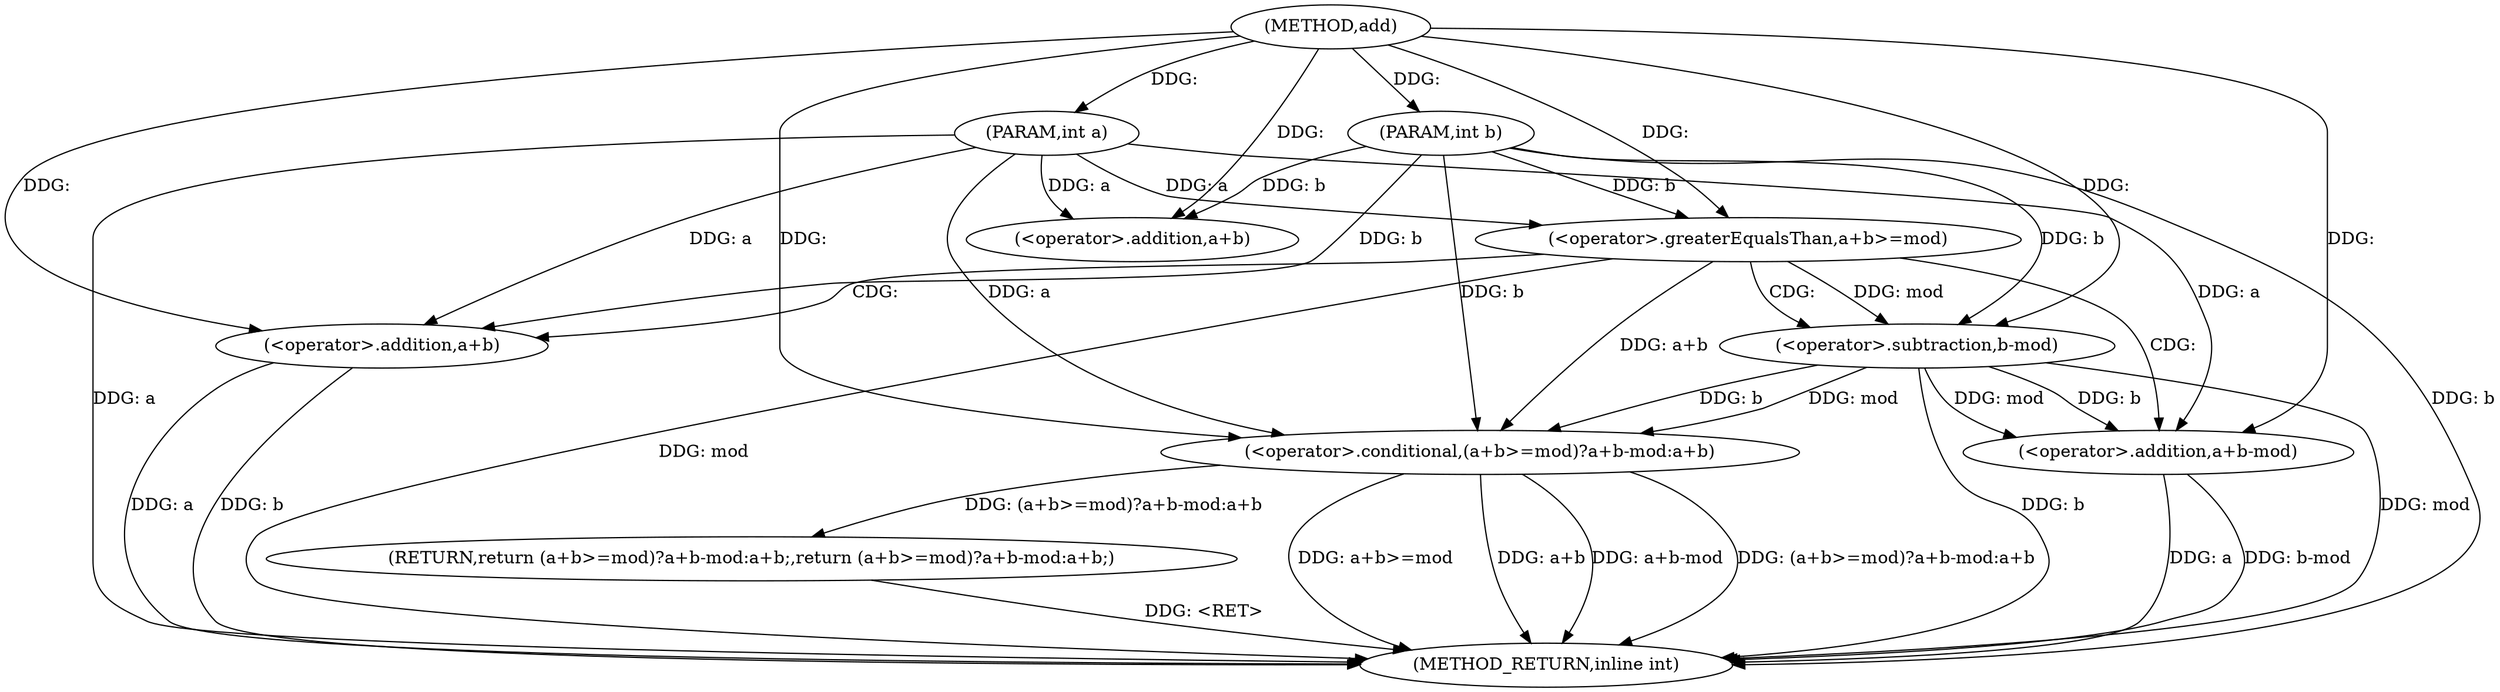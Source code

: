 digraph "add" {  
"1000101" [label = "(METHOD,add)" ]
"1000120" [label = "(METHOD_RETURN,inline int)" ]
"1000102" [label = "(PARAM,int a)" ]
"1000103" [label = "(PARAM,int b)" ]
"1000105" [label = "(RETURN,return (a+b>=mod)?a+b-mod:a+b;,return (a+b>=mod)?a+b-mod:a+b;)" ]
"1000106" [label = "(<operator>.conditional,(a+b>=mod)?a+b-mod:a+b)" ]
"1000107" [label = "(<operator>.greaterEqualsThan,a+b>=mod)" ]
"1000112" [label = "(<operator>.addition,a+b-mod)" ]
"1000117" [label = "(<operator>.addition,a+b)" ]
"1000108" [label = "(<operator>.addition,a+b)" ]
"1000114" [label = "(<operator>.subtraction,b-mod)" ]
  "1000102" -> "1000120"  [ label = "DDG: a"] 
  "1000103" -> "1000120"  [ label = "DDG: b"] 
  "1000107" -> "1000120"  [ label = "DDG: mod"] 
  "1000106" -> "1000120"  [ label = "DDG: a+b>=mod"] 
  "1000117" -> "1000120"  [ label = "DDG: a"] 
  "1000117" -> "1000120"  [ label = "DDG: b"] 
  "1000106" -> "1000120"  [ label = "DDG: a+b"] 
  "1000112" -> "1000120"  [ label = "DDG: a"] 
  "1000114" -> "1000120"  [ label = "DDG: b"] 
  "1000114" -> "1000120"  [ label = "DDG: mod"] 
  "1000112" -> "1000120"  [ label = "DDG: b-mod"] 
  "1000106" -> "1000120"  [ label = "DDG: a+b-mod"] 
  "1000106" -> "1000120"  [ label = "DDG: (a+b>=mod)?a+b-mod:a+b"] 
  "1000105" -> "1000120"  [ label = "DDG: <RET>"] 
  "1000101" -> "1000102"  [ label = "DDG: "] 
  "1000101" -> "1000103"  [ label = "DDG: "] 
  "1000106" -> "1000105"  [ label = "DDG: (a+b>=mod)?a+b-mod:a+b"] 
  "1000102" -> "1000106"  [ label = "DDG: a"] 
  "1000101" -> "1000106"  [ label = "DDG: "] 
  "1000114" -> "1000106"  [ label = "DDG: b"] 
  "1000114" -> "1000106"  [ label = "DDG: mod"] 
  "1000107" -> "1000106"  [ label = "DDG: a+b"] 
  "1000103" -> "1000106"  [ label = "DDG: b"] 
  "1000103" -> "1000107"  [ label = "DDG: b"] 
  "1000101" -> "1000107"  [ label = "DDG: "] 
  "1000102" -> "1000107"  [ label = "DDG: a"] 
  "1000102" -> "1000112"  [ label = "DDG: a"] 
  "1000101" -> "1000112"  [ label = "DDG: "] 
  "1000114" -> "1000112"  [ label = "DDG: b"] 
  "1000114" -> "1000112"  [ label = "DDG: mod"] 
  "1000102" -> "1000117"  [ label = "DDG: a"] 
  "1000101" -> "1000117"  [ label = "DDG: "] 
  "1000103" -> "1000117"  [ label = "DDG: b"] 
  "1000102" -> "1000108"  [ label = "DDG: a"] 
  "1000101" -> "1000108"  [ label = "DDG: "] 
  "1000103" -> "1000108"  [ label = "DDG: b"] 
  "1000103" -> "1000114"  [ label = "DDG: b"] 
  "1000101" -> "1000114"  [ label = "DDG: "] 
  "1000107" -> "1000114"  [ label = "DDG: mod"] 
  "1000107" -> "1000112"  [ label = "CDG: "] 
  "1000107" -> "1000117"  [ label = "CDG: "] 
  "1000107" -> "1000114"  [ label = "CDG: "] 
}
